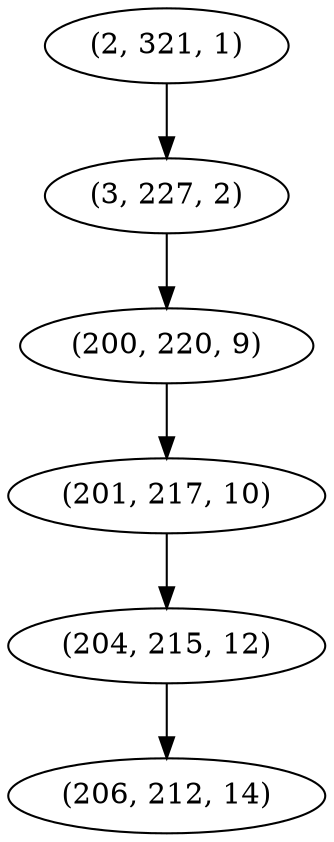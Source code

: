 digraph tree {
    "(2, 321, 1)";
    "(3, 227, 2)";
    "(200, 220, 9)";
    "(201, 217, 10)";
    "(204, 215, 12)";
    "(206, 212, 14)";
    "(2, 321, 1)" -> "(3, 227, 2)";
    "(3, 227, 2)" -> "(200, 220, 9)";
    "(200, 220, 9)" -> "(201, 217, 10)";
    "(201, 217, 10)" -> "(204, 215, 12)";
    "(204, 215, 12)" -> "(206, 212, 14)";
}
